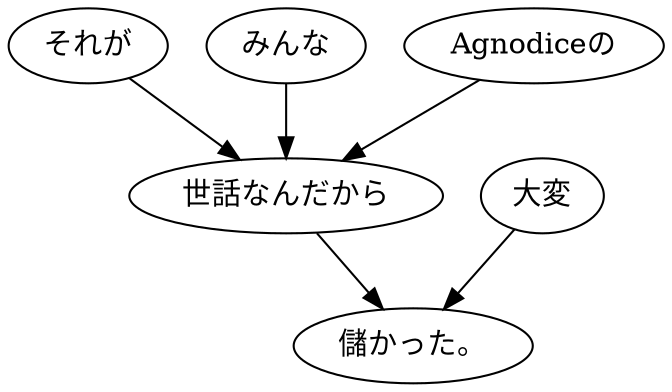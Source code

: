digraph graph3733 {
	node0 [label="それが"];
	node1 [label="みんな"];
	node2 [label="Agnodiceの"];
	node3 [label="世話なんだから"];
	node4 [label="大変"];
	node5 [label="儲かった。"];
	node0 -> node3;
	node1 -> node3;
	node2 -> node3;
	node3 -> node5;
	node4 -> node5;
}
